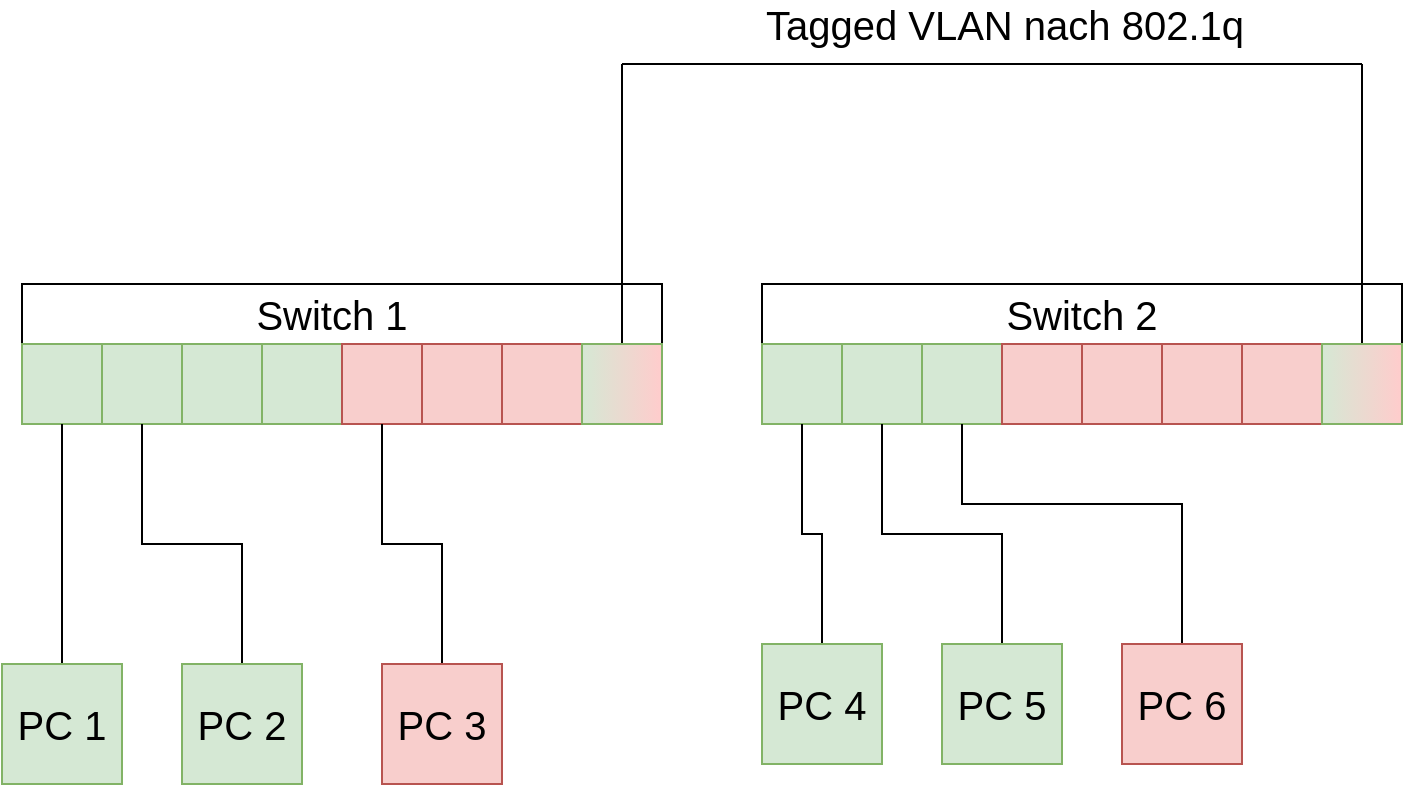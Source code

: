 <mxfile version="10.6.7" type="device"><diagram id="v2IcJp-oA5KOkZlgtJ2S" name="Page-1"><mxGraphModel dx="1607" dy="927" grid="1" gridSize="10" guides="1" tooltips="1" connect="1" arrows="1" fold="1" page="1" pageScale="1" pageWidth="827" pageHeight="1169" math="0" shadow="0"><root><mxCell id="0"/><mxCell id="1" parent="0"/><mxCell id="b97xpJePIne0WqSD8_Ch-1" value="" style="rounded=0;whiteSpace=wrap;html=1;" vertex="1" parent="1"><mxGeometry x="30" y="240" width="320" height="70" as="geometry"/></mxCell><mxCell id="b97xpJePIne0WqSD8_Ch-6" value="" style="whiteSpace=wrap;html=1;aspect=fixed;fillColor=#d5e8d4;strokeColor=#82b366;" vertex="1" parent="1"><mxGeometry x="30" y="270" width="40" height="40" as="geometry"/></mxCell><mxCell id="b97xpJePIne0WqSD8_Ch-7" value="" style="whiteSpace=wrap;html=1;aspect=fixed;fillColor=#d5e8d4;strokeColor=#82b366;" vertex="1" parent="1"><mxGeometry x="70" y="270" width="40" height="40" as="geometry"/></mxCell><mxCell id="b97xpJePIne0WqSD8_Ch-8" value="" style="whiteSpace=wrap;html=1;aspect=fixed;fillColor=#d5e8d4;strokeColor=#82b366;" vertex="1" parent="1"><mxGeometry x="110" y="270" width="40" height="40" as="geometry"/></mxCell><mxCell id="b97xpJePIne0WqSD8_Ch-9" value="" style="whiteSpace=wrap;html=1;aspect=fixed;fillColor=#d5e8d4;strokeColor=#82b366;" vertex="1" parent="1"><mxGeometry x="150" y="270" width="40" height="40" as="geometry"/></mxCell><mxCell id="b97xpJePIne0WqSD8_Ch-10" value="" style="whiteSpace=wrap;html=1;aspect=fixed;fillColor=#f8cecc;strokeColor=#b85450;" vertex="1" parent="1"><mxGeometry x="190" y="270" width="40" height="40" as="geometry"/></mxCell><mxCell id="b97xpJePIne0WqSD8_Ch-11" value="" style="whiteSpace=wrap;html=1;aspect=fixed;fillColor=#f8cecc;strokeColor=#b85450;" vertex="1" parent="1"><mxGeometry x="230" y="270" width="40" height="40" as="geometry"/></mxCell><mxCell id="b97xpJePIne0WqSD8_Ch-12" value="" style="whiteSpace=wrap;html=1;aspect=fixed;fillColor=#f8cecc;strokeColor=#b85450;" vertex="1" parent="1"><mxGeometry x="270" y="270" width="40" height="40" as="geometry"/></mxCell><mxCell id="b97xpJePIne0WqSD8_Ch-54" style="edgeStyle=orthogonalEdgeStyle;rounded=0;orthogonalLoop=1;jettySize=auto;html=1;exitX=0.5;exitY=0;exitDx=0;exitDy=0;endArrow=none;endFill=0;" edge="1" parent="1" source="b97xpJePIne0WqSD8_Ch-13"><mxGeometry relative="1" as="geometry"><mxPoint x="330" y="130" as="targetPoint"/></mxGeometry></mxCell><mxCell id="b97xpJePIne0WqSD8_Ch-13" value="" style="whiteSpace=wrap;html=1;aspect=fixed;fillColor=#d5e8d4;strokeColor=#82b366;gradientDirection=east;gradientColor=#FFCCCC;" vertex="1" parent="1"><mxGeometry x="310" y="270" width="40" height="40" as="geometry"/></mxCell><mxCell id="b97xpJePIne0WqSD8_Ch-23" value="" style="rounded=0;whiteSpace=wrap;html=1;" vertex="1" parent="1"><mxGeometry x="400" y="240" width="320" height="70" as="geometry"/></mxCell><mxCell id="b97xpJePIne0WqSD8_Ch-24" value="" style="whiteSpace=wrap;html=1;aspect=fixed;fillColor=#d5e8d4;strokeColor=#82b366;" vertex="1" parent="1"><mxGeometry x="400" y="270" width="40" height="40" as="geometry"/></mxCell><mxCell id="b97xpJePIne0WqSD8_Ch-25" value="" style="whiteSpace=wrap;html=1;aspect=fixed;fillColor=#d5e8d4;strokeColor=#82b366;" vertex="1" parent="1"><mxGeometry x="440" y="270" width="40" height="40" as="geometry"/></mxCell><mxCell id="b97xpJePIne0WqSD8_Ch-26" value="" style="whiteSpace=wrap;html=1;aspect=fixed;fillColor=#d5e8d4;strokeColor=#82b366;" vertex="1" parent="1"><mxGeometry x="480" y="270" width="40" height="40" as="geometry"/></mxCell><mxCell id="b97xpJePIne0WqSD8_Ch-27" value="" style="whiteSpace=wrap;html=1;aspect=fixed;fillColor=#f8cecc;strokeColor=#b85450;" vertex="1" parent="1"><mxGeometry x="520" y="270" width="40" height="40" as="geometry"/></mxCell><mxCell id="b97xpJePIne0WqSD8_Ch-28" value="" style="whiteSpace=wrap;html=1;aspect=fixed;fillColor=#f8cecc;strokeColor=#b85450;" vertex="1" parent="1"><mxGeometry x="560" y="270" width="40" height="40" as="geometry"/></mxCell><mxCell id="b97xpJePIne0WqSD8_Ch-29" value="" style="whiteSpace=wrap;html=1;aspect=fixed;fillColor=#f8cecc;strokeColor=#b85450;" vertex="1" parent="1"><mxGeometry x="600" y="270" width="40" height="40" as="geometry"/></mxCell><mxCell id="b97xpJePIne0WqSD8_Ch-30" value="" style="whiteSpace=wrap;html=1;aspect=fixed;fillColor=#f8cecc;strokeColor=#b85450;" vertex="1" parent="1"><mxGeometry x="640" y="270" width="40" height="40" as="geometry"/></mxCell><mxCell id="b97xpJePIne0WqSD8_Ch-55" style="edgeStyle=orthogonalEdgeStyle;rounded=0;orthogonalLoop=1;jettySize=auto;html=1;exitX=0.5;exitY=0;exitDx=0;exitDy=0;endArrow=none;endFill=0;" edge="1" parent="1" source="b97xpJePIne0WqSD8_Ch-31"><mxGeometry relative="1" as="geometry"><mxPoint x="700" y="130" as="targetPoint"/></mxGeometry></mxCell><mxCell id="b97xpJePIne0WqSD8_Ch-31" value="" style="whiteSpace=wrap;html=1;aspect=fixed;fillColor=#d5e8d4;strokeColor=#82b366;gradientColor=#FFCCCC;gradientDirection=east;" vertex="1" parent="1"><mxGeometry x="680" y="270" width="40" height="40" as="geometry"/></mxCell><mxCell id="b97xpJePIne0WqSD8_Ch-39" value="&lt;font style=&quot;font-size: 20px&quot;&gt;Switch 1&lt;/font&gt;" style="text;html=1;strokeColor=none;fillColor=none;align=center;verticalAlign=middle;whiteSpace=wrap;rounded=0;" vertex="1" parent="1"><mxGeometry x="50" y="235" width="270" height="40" as="geometry"/></mxCell><mxCell id="b97xpJePIne0WqSD8_Ch-40" value="&lt;font style=&quot;font-size: 20px&quot;&gt;Switch 2&lt;/font&gt;" style="text;html=1;strokeColor=none;fillColor=none;align=center;verticalAlign=middle;whiteSpace=wrap;rounded=0;" vertex="1" parent="1"><mxGeometry x="425" y="235" width="270" height="40" as="geometry"/></mxCell><mxCell id="b97xpJePIne0WqSD8_Ch-48" style="edgeStyle=orthogonalEdgeStyle;rounded=0;orthogonalLoop=1;jettySize=auto;html=1;exitX=0.5;exitY=0;exitDx=0;exitDy=0;entryX=0.5;entryY=1;entryDx=0;entryDy=0;endArrow=none;endFill=0;" edge="1" parent="1" source="b97xpJePIne0WqSD8_Ch-41" target="b97xpJePIne0WqSD8_Ch-6"><mxGeometry relative="1" as="geometry"/></mxCell><mxCell id="b97xpJePIne0WqSD8_Ch-41" value="&lt;font style=&quot;font-size: 20px&quot;&gt;PC 1&lt;/font&gt;" style="rounded=0;whiteSpace=wrap;html=1;fillColor=#d5e8d4;strokeColor=#82b366;" vertex="1" parent="1"><mxGeometry x="20" y="430" width="60" height="60" as="geometry"/></mxCell><mxCell id="b97xpJePIne0WqSD8_Ch-49" style="edgeStyle=orthogonalEdgeStyle;rounded=0;orthogonalLoop=1;jettySize=auto;html=1;exitX=0.5;exitY=0;exitDx=0;exitDy=0;entryX=0.5;entryY=1;entryDx=0;entryDy=0;endArrow=none;endFill=0;" edge="1" parent="1" source="b97xpJePIne0WqSD8_Ch-43" target="b97xpJePIne0WqSD8_Ch-7"><mxGeometry relative="1" as="geometry"/></mxCell><mxCell id="b97xpJePIne0WqSD8_Ch-43" value="&lt;font style=&quot;font-size: 20px&quot;&gt;PC 2&lt;/font&gt;" style="rounded=0;whiteSpace=wrap;html=1;fillColor=#d5e8d4;strokeColor=#82b366;" vertex="1" parent="1"><mxGeometry x="110" y="430" width="60" height="60" as="geometry"/></mxCell><mxCell id="b97xpJePIne0WqSD8_Ch-50" style="edgeStyle=orthogonalEdgeStyle;rounded=0;orthogonalLoop=1;jettySize=auto;html=1;exitX=0.5;exitY=0;exitDx=0;exitDy=0;entryX=0.5;entryY=1;entryDx=0;entryDy=0;endArrow=none;endFill=0;" edge="1" parent="1" source="b97xpJePIne0WqSD8_Ch-44" target="b97xpJePIne0WqSD8_Ch-10"><mxGeometry relative="1" as="geometry"/></mxCell><mxCell id="b97xpJePIne0WqSD8_Ch-44" value="&lt;font style=&quot;font-size: 20px&quot;&gt;PC 3&lt;/font&gt;" style="rounded=0;whiteSpace=wrap;html=1;fillColor=#f8cecc;strokeColor=#b85450;" vertex="1" parent="1"><mxGeometry x="210" y="430" width="60" height="60" as="geometry"/></mxCell><mxCell id="b97xpJePIne0WqSD8_Ch-51" style="edgeStyle=orthogonalEdgeStyle;rounded=0;orthogonalLoop=1;jettySize=auto;html=1;exitX=0.5;exitY=0;exitDx=0;exitDy=0;entryX=0.5;entryY=1;entryDx=0;entryDy=0;endArrow=none;endFill=0;" edge="1" parent="1" source="b97xpJePIne0WqSD8_Ch-45" target="b97xpJePIne0WqSD8_Ch-24"><mxGeometry relative="1" as="geometry"/></mxCell><mxCell id="b97xpJePIne0WqSD8_Ch-45" value="&lt;font style=&quot;font-size: 20px&quot;&gt;PC 4&lt;/font&gt;" style="rounded=0;whiteSpace=wrap;html=1;fillColor=#d5e8d4;strokeColor=#82b366;" vertex="1" parent="1"><mxGeometry x="400" y="420" width="60" height="60" as="geometry"/></mxCell><mxCell id="b97xpJePIne0WqSD8_Ch-52" style="edgeStyle=orthogonalEdgeStyle;rounded=0;orthogonalLoop=1;jettySize=auto;html=1;exitX=0.5;exitY=0;exitDx=0;exitDy=0;entryX=0.5;entryY=1;entryDx=0;entryDy=0;endArrow=none;endFill=0;" edge="1" parent="1" source="b97xpJePIne0WqSD8_Ch-46" target="b97xpJePIne0WqSD8_Ch-25"><mxGeometry relative="1" as="geometry"/></mxCell><mxCell id="b97xpJePIne0WqSD8_Ch-46" value="&lt;font style=&quot;font-size: 20px&quot;&gt;PC 5&lt;/font&gt;" style="rounded=0;whiteSpace=wrap;html=1;fillColor=#d5e8d4;strokeColor=#82b366;" vertex="1" parent="1"><mxGeometry x="490" y="420" width="60" height="60" as="geometry"/></mxCell><mxCell id="b97xpJePIne0WqSD8_Ch-53" style="edgeStyle=orthogonalEdgeStyle;rounded=0;orthogonalLoop=1;jettySize=auto;html=1;exitX=0.5;exitY=0;exitDx=0;exitDy=0;entryX=0.5;entryY=1;entryDx=0;entryDy=0;endArrow=none;endFill=0;" edge="1" parent="1" source="b97xpJePIne0WqSD8_Ch-47" target="b97xpJePIne0WqSD8_Ch-26"><mxGeometry relative="1" as="geometry"><Array as="points"><mxPoint x="610" y="350"/><mxPoint x="500" y="350"/></Array></mxGeometry></mxCell><mxCell id="b97xpJePIne0WqSD8_Ch-47" value="&lt;font style=&quot;font-size: 20px&quot;&gt;PC 6&lt;/font&gt;" style="rounded=0;whiteSpace=wrap;html=1;fillColor=#f8cecc;strokeColor=#b85450;" vertex="1" parent="1"><mxGeometry x="580" y="420" width="60" height="60" as="geometry"/></mxCell><mxCell id="b97xpJePIne0WqSD8_Ch-56" value="" style="endArrow=none;html=1;" edge="1" parent="1"><mxGeometry width="50" height="50" relative="1" as="geometry"><mxPoint x="330" y="130" as="sourcePoint"/><mxPoint x="700" y="130" as="targetPoint"/></mxGeometry></mxCell><mxCell id="b97xpJePIne0WqSD8_Ch-57" value="&lt;font style=&quot;font-size: 20px&quot;&gt;Tagged VLAN nach 802.1q&lt;/font&gt;" style="text;html=1;strokeColor=none;fillColor=none;align=center;verticalAlign=middle;whiteSpace=wrap;rounded=0;" vertex="1" parent="1"><mxGeometry x="373" y="100" width="297" height="20" as="geometry"/></mxCell></root></mxGraphModel></diagram></mxfile>